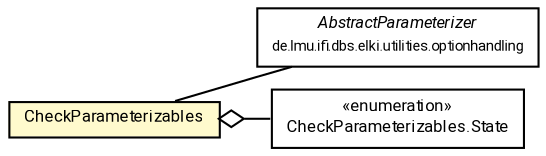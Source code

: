 #!/usr/local/bin/dot
#
# Class diagram 
# Generated by UMLGraph version R5_7_2-60-g0e99a6 (http://www.spinellis.gr/umlgraph/)
#

digraph G {
	graph [fontnames="svg"]
	edge [fontname="Roboto",fontsize=7,labelfontname="Roboto",labelfontsize=7,color="black"];
	node [fontname="Roboto",fontcolor="black",fontsize=8,shape=plaintext,margin=0,width=0,height=0];
	nodesep=0.15;
	ranksep=0.25;
	rankdir=LR;
	// de.lmu.ifi.dbs.elki.utilities.optionhandling.AbstractParameterizer
	c2399281 [label=<<table title="de.lmu.ifi.dbs.elki.utilities.optionhandling.AbstractParameterizer" border="0" cellborder="1" cellspacing="0" cellpadding="2" href="../../utilities/optionhandling/AbstractParameterizer.html" target="_parent">
		<tr><td><table border="0" cellspacing="0" cellpadding="1">
		<tr><td align="center" balign="center"> <font face="Roboto"><i>AbstractParameterizer</i></font> </td></tr>
		<tr><td align="center" balign="center"> <font face="Roboto" point-size="7.0">de.lmu.ifi.dbs.elki.utilities.optionhandling</font> </td></tr>
		</table></td></tr>
		</table>>, URL="../../utilities/optionhandling/AbstractParameterizer.html"];
	// de.lmu.ifi.dbs.elki.application.internal.CheckParameterizables
	c2399381 [label=<<table title="de.lmu.ifi.dbs.elki.application.internal.CheckParameterizables" border="0" cellborder="1" cellspacing="0" cellpadding="2" bgcolor="lemonChiffon" href="CheckParameterizables.html" target="_parent">
		<tr><td><table border="0" cellspacing="0" cellpadding="1">
		<tr><td align="center" balign="center"> <font face="Roboto">CheckParameterizables</font> </td></tr>
		</table></td></tr>
		</table>>, URL="CheckParameterizables.html"];
	// de.lmu.ifi.dbs.elki.application.internal.CheckParameterizables.State
	c2399382 [label=<<table title="de.lmu.ifi.dbs.elki.application.internal.CheckParameterizables.State" border="0" cellborder="1" cellspacing="0" cellpadding="2" href="CheckParameterizables.State.html" target="_parent">
		<tr><td><table border="0" cellspacing="0" cellpadding="1">
		<tr><td align="center" balign="center"> &#171;enumeration&#187; </td></tr>
		<tr><td align="center" balign="center"> <font face="Roboto">CheckParameterizables.State</font> </td></tr>
		</table></td></tr>
		</table>>, URL="CheckParameterizables.State.html"];
	// de.lmu.ifi.dbs.elki.application.internal.CheckParameterizables has de.lmu.ifi.dbs.elki.application.internal.CheckParameterizables.State
	c2399381 -> c2399382 [arrowhead=none,arrowtail=ediamond,dir=back,weight=4];
	// de.lmu.ifi.dbs.elki.application.internal.CheckParameterizables assoc de.lmu.ifi.dbs.elki.utilities.optionhandling.AbstractParameterizer
	c2399381 -> c2399281 [arrowhead=none,weight=2];
}

